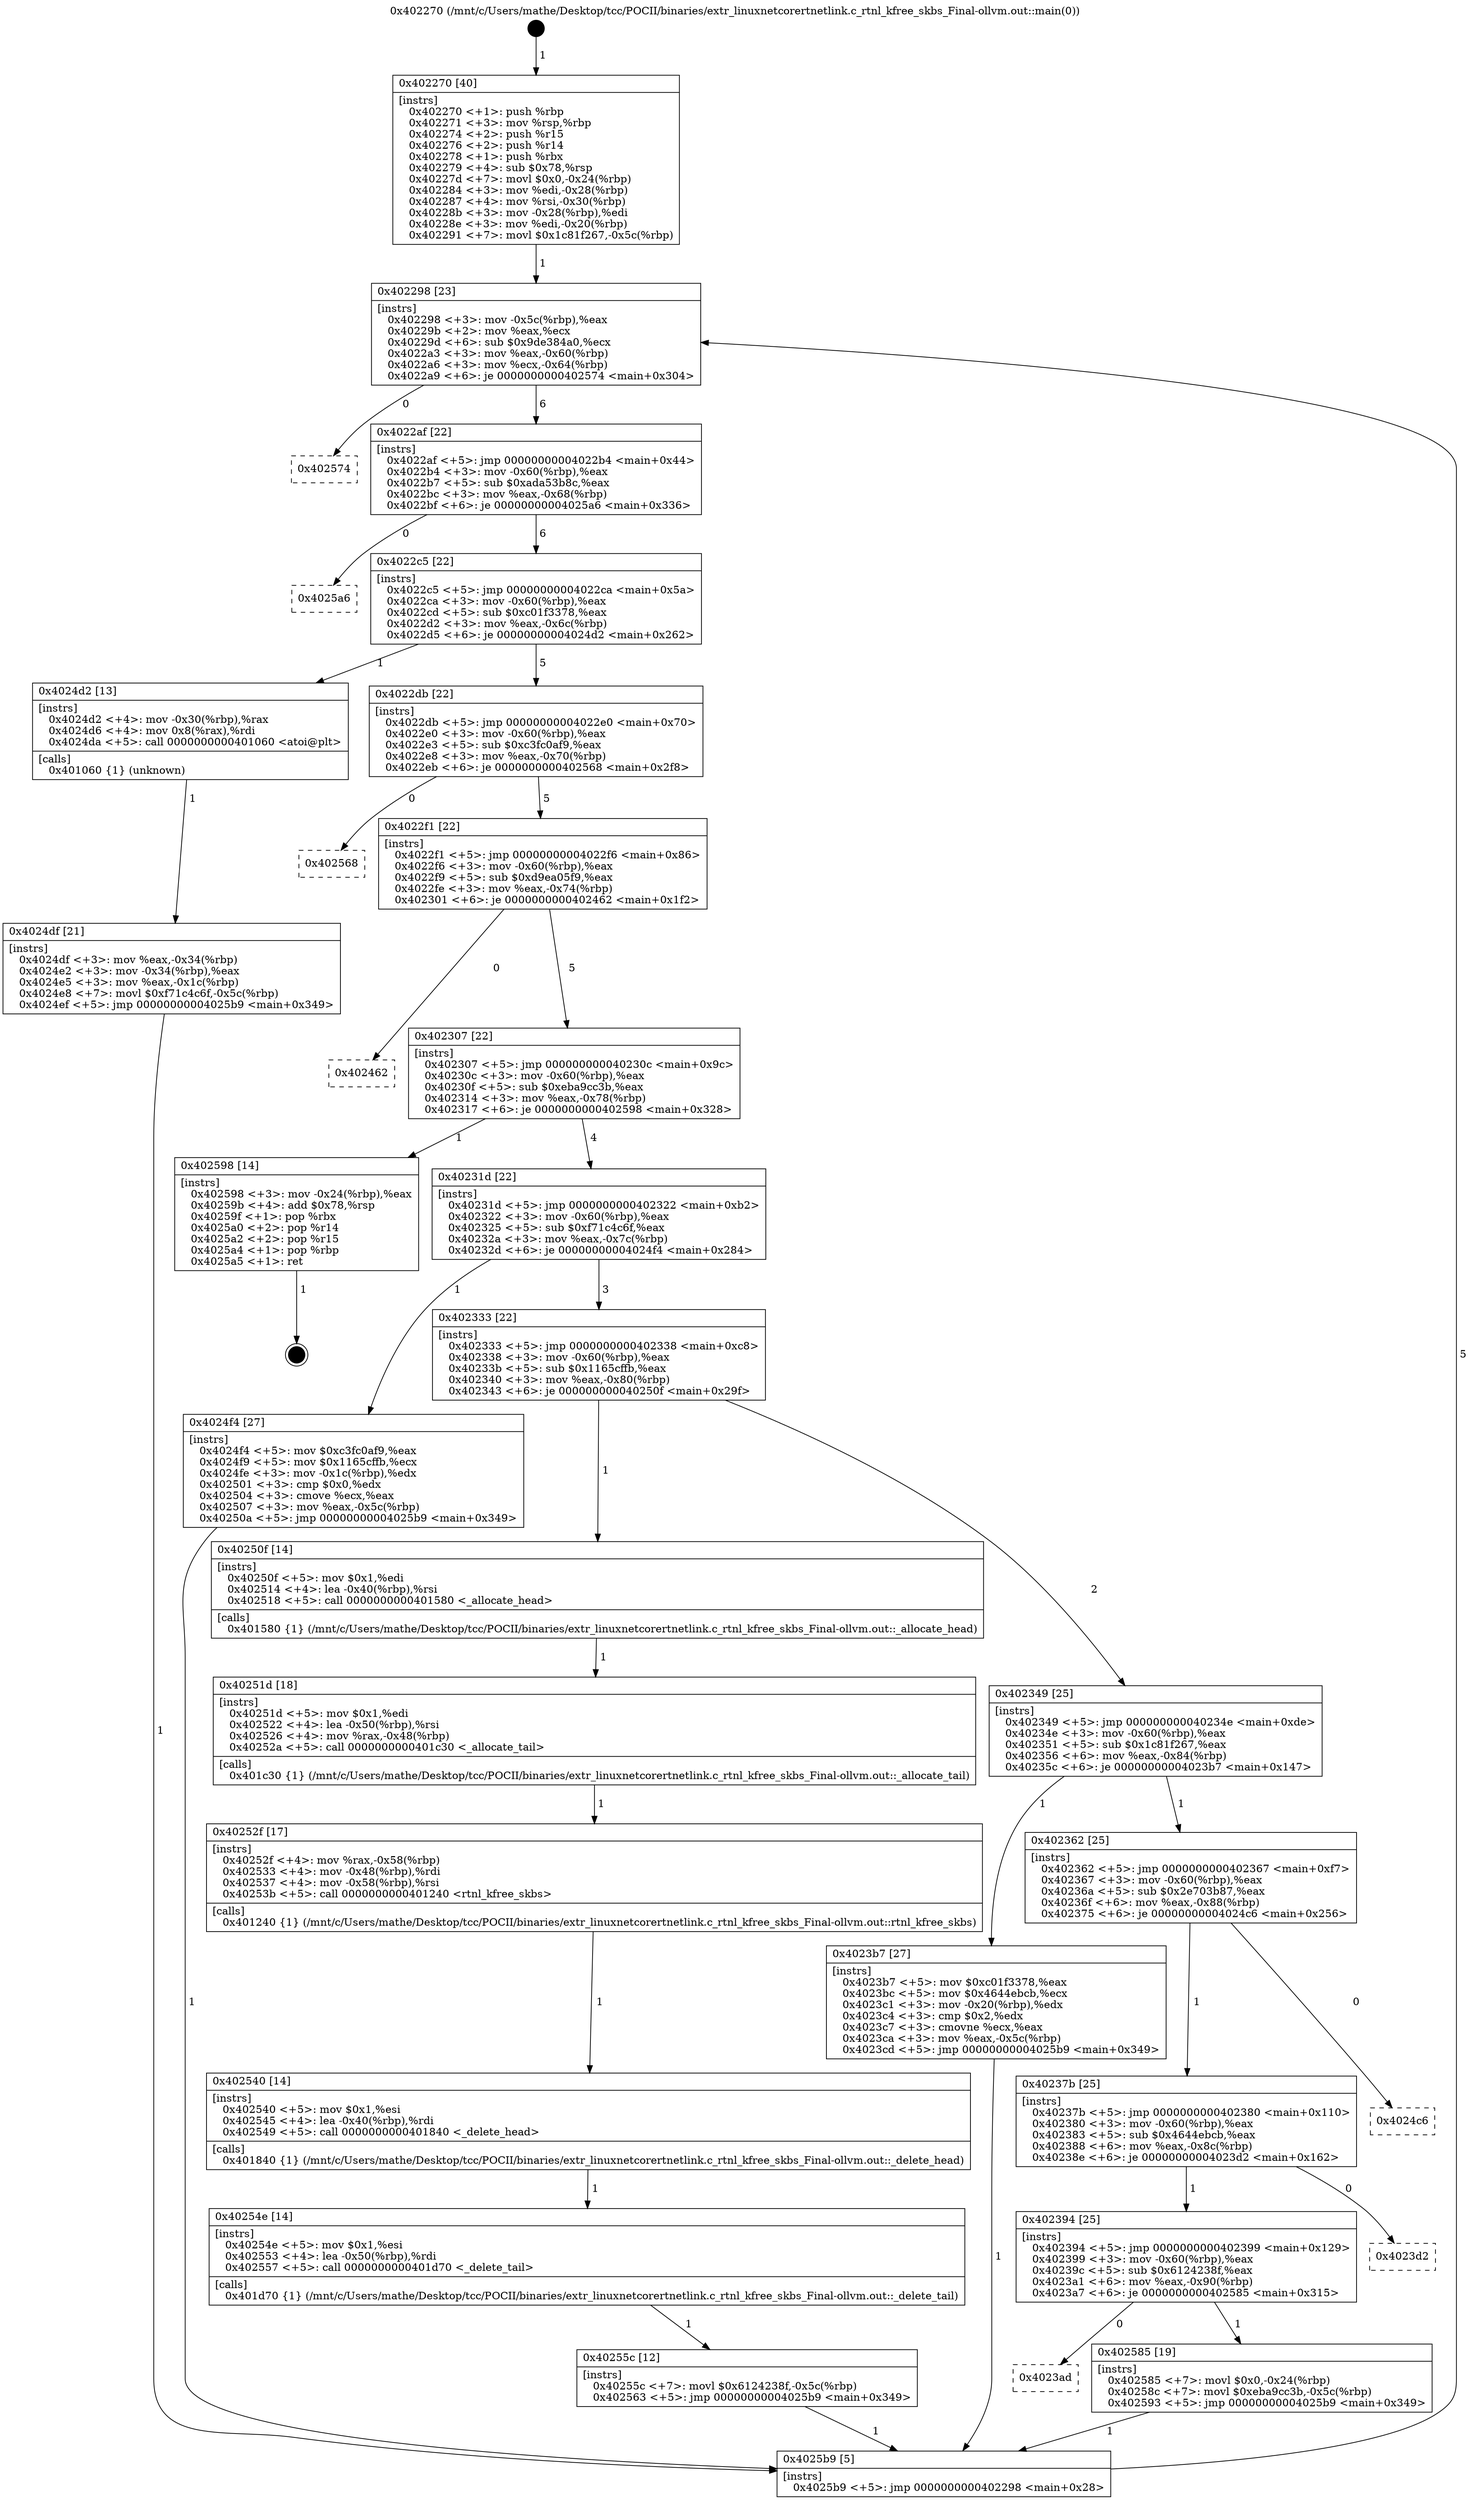 digraph "0x402270" {
  label = "0x402270 (/mnt/c/Users/mathe/Desktop/tcc/POCII/binaries/extr_linuxnetcorertnetlink.c_rtnl_kfree_skbs_Final-ollvm.out::main(0))"
  labelloc = "t"
  node[shape=record]

  Entry [label="",width=0.3,height=0.3,shape=circle,fillcolor=black,style=filled]
  "0x402298" [label="{
     0x402298 [23]\l
     | [instrs]\l
     &nbsp;&nbsp;0x402298 \<+3\>: mov -0x5c(%rbp),%eax\l
     &nbsp;&nbsp;0x40229b \<+2\>: mov %eax,%ecx\l
     &nbsp;&nbsp;0x40229d \<+6\>: sub $0x9de384a0,%ecx\l
     &nbsp;&nbsp;0x4022a3 \<+3\>: mov %eax,-0x60(%rbp)\l
     &nbsp;&nbsp;0x4022a6 \<+3\>: mov %ecx,-0x64(%rbp)\l
     &nbsp;&nbsp;0x4022a9 \<+6\>: je 0000000000402574 \<main+0x304\>\l
  }"]
  "0x402574" [label="{
     0x402574\l
  }", style=dashed]
  "0x4022af" [label="{
     0x4022af [22]\l
     | [instrs]\l
     &nbsp;&nbsp;0x4022af \<+5\>: jmp 00000000004022b4 \<main+0x44\>\l
     &nbsp;&nbsp;0x4022b4 \<+3\>: mov -0x60(%rbp),%eax\l
     &nbsp;&nbsp;0x4022b7 \<+5\>: sub $0xada53b8c,%eax\l
     &nbsp;&nbsp;0x4022bc \<+3\>: mov %eax,-0x68(%rbp)\l
     &nbsp;&nbsp;0x4022bf \<+6\>: je 00000000004025a6 \<main+0x336\>\l
  }"]
  Exit [label="",width=0.3,height=0.3,shape=circle,fillcolor=black,style=filled,peripheries=2]
  "0x4025a6" [label="{
     0x4025a6\l
  }", style=dashed]
  "0x4022c5" [label="{
     0x4022c5 [22]\l
     | [instrs]\l
     &nbsp;&nbsp;0x4022c5 \<+5\>: jmp 00000000004022ca \<main+0x5a\>\l
     &nbsp;&nbsp;0x4022ca \<+3\>: mov -0x60(%rbp),%eax\l
     &nbsp;&nbsp;0x4022cd \<+5\>: sub $0xc01f3378,%eax\l
     &nbsp;&nbsp;0x4022d2 \<+3\>: mov %eax,-0x6c(%rbp)\l
     &nbsp;&nbsp;0x4022d5 \<+6\>: je 00000000004024d2 \<main+0x262\>\l
  }"]
  "0x4023ad" [label="{
     0x4023ad\l
  }", style=dashed]
  "0x4024d2" [label="{
     0x4024d2 [13]\l
     | [instrs]\l
     &nbsp;&nbsp;0x4024d2 \<+4\>: mov -0x30(%rbp),%rax\l
     &nbsp;&nbsp;0x4024d6 \<+4\>: mov 0x8(%rax),%rdi\l
     &nbsp;&nbsp;0x4024da \<+5\>: call 0000000000401060 \<atoi@plt\>\l
     | [calls]\l
     &nbsp;&nbsp;0x401060 \{1\} (unknown)\l
  }"]
  "0x4022db" [label="{
     0x4022db [22]\l
     | [instrs]\l
     &nbsp;&nbsp;0x4022db \<+5\>: jmp 00000000004022e0 \<main+0x70\>\l
     &nbsp;&nbsp;0x4022e0 \<+3\>: mov -0x60(%rbp),%eax\l
     &nbsp;&nbsp;0x4022e3 \<+5\>: sub $0xc3fc0af9,%eax\l
     &nbsp;&nbsp;0x4022e8 \<+3\>: mov %eax,-0x70(%rbp)\l
     &nbsp;&nbsp;0x4022eb \<+6\>: je 0000000000402568 \<main+0x2f8\>\l
  }"]
  "0x402585" [label="{
     0x402585 [19]\l
     | [instrs]\l
     &nbsp;&nbsp;0x402585 \<+7\>: movl $0x0,-0x24(%rbp)\l
     &nbsp;&nbsp;0x40258c \<+7\>: movl $0xeba9cc3b,-0x5c(%rbp)\l
     &nbsp;&nbsp;0x402593 \<+5\>: jmp 00000000004025b9 \<main+0x349\>\l
  }"]
  "0x402568" [label="{
     0x402568\l
  }", style=dashed]
  "0x4022f1" [label="{
     0x4022f1 [22]\l
     | [instrs]\l
     &nbsp;&nbsp;0x4022f1 \<+5\>: jmp 00000000004022f6 \<main+0x86\>\l
     &nbsp;&nbsp;0x4022f6 \<+3\>: mov -0x60(%rbp),%eax\l
     &nbsp;&nbsp;0x4022f9 \<+5\>: sub $0xd9ea05f9,%eax\l
     &nbsp;&nbsp;0x4022fe \<+3\>: mov %eax,-0x74(%rbp)\l
     &nbsp;&nbsp;0x402301 \<+6\>: je 0000000000402462 \<main+0x1f2\>\l
  }"]
  "0x402394" [label="{
     0x402394 [25]\l
     | [instrs]\l
     &nbsp;&nbsp;0x402394 \<+5\>: jmp 0000000000402399 \<main+0x129\>\l
     &nbsp;&nbsp;0x402399 \<+3\>: mov -0x60(%rbp),%eax\l
     &nbsp;&nbsp;0x40239c \<+5\>: sub $0x6124238f,%eax\l
     &nbsp;&nbsp;0x4023a1 \<+6\>: mov %eax,-0x90(%rbp)\l
     &nbsp;&nbsp;0x4023a7 \<+6\>: je 0000000000402585 \<main+0x315\>\l
  }"]
  "0x402462" [label="{
     0x402462\l
  }", style=dashed]
  "0x402307" [label="{
     0x402307 [22]\l
     | [instrs]\l
     &nbsp;&nbsp;0x402307 \<+5\>: jmp 000000000040230c \<main+0x9c\>\l
     &nbsp;&nbsp;0x40230c \<+3\>: mov -0x60(%rbp),%eax\l
     &nbsp;&nbsp;0x40230f \<+5\>: sub $0xeba9cc3b,%eax\l
     &nbsp;&nbsp;0x402314 \<+3\>: mov %eax,-0x78(%rbp)\l
     &nbsp;&nbsp;0x402317 \<+6\>: je 0000000000402598 \<main+0x328\>\l
  }"]
  "0x4023d2" [label="{
     0x4023d2\l
  }", style=dashed]
  "0x402598" [label="{
     0x402598 [14]\l
     | [instrs]\l
     &nbsp;&nbsp;0x402598 \<+3\>: mov -0x24(%rbp),%eax\l
     &nbsp;&nbsp;0x40259b \<+4\>: add $0x78,%rsp\l
     &nbsp;&nbsp;0x40259f \<+1\>: pop %rbx\l
     &nbsp;&nbsp;0x4025a0 \<+2\>: pop %r14\l
     &nbsp;&nbsp;0x4025a2 \<+2\>: pop %r15\l
     &nbsp;&nbsp;0x4025a4 \<+1\>: pop %rbp\l
     &nbsp;&nbsp;0x4025a5 \<+1\>: ret\l
  }"]
  "0x40231d" [label="{
     0x40231d [22]\l
     | [instrs]\l
     &nbsp;&nbsp;0x40231d \<+5\>: jmp 0000000000402322 \<main+0xb2\>\l
     &nbsp;&nbsp;0x402322 \<+3\>: mov -0x60(%rbp),%eax\l
     &nbsp;&nbsp;0x402325 \<+5\>: sub $0xf71c4c6f,%eax\l
     &nbsp;&nbsp;0x40232a \<+3\>: mov %eax,-0x7c(%rbp)\l
     &nbsp;&nbsp;0x40232d \<+6\>: je 00000000004024f4 \<main+0x284\>\l
  }"]
  "0x40237b" [label="{
     0x40237b [25]\l
     | [instrs]\l
     &nbsp;&nbsp;0x40237b \<+5\>: jmp 0000000000402380 \<main+0x110\>\l
     &nbsp;&nbsp;0x402380 \<+3\>: mov -0x60(%rbp),%eax\l
     &nbsp;&nbsp;0x402383 \<+5\>: sub $0x4644ebcb,%eax\l
     &nbsp;&nbsp;0x402388 \<+6\>: mov %eax,-0x8c(%rbp)\l
     &nbsp;&nbsp;0x40238e \<+6\>: je 00000000004023d2 \<main+0x162\>\l
  }"]
  "0x4024f4" [label="{
     0x4024f4 [27]\l
     | [instrs]\l
     &nbsp;&nbsp;0x4024f4 \<+5\>: mov $0xc3fc0af9,%eax\l
     &nbsp;&nbsp;0x4024f9 \<+5\>: mov $0x1165cffb,%ecx\l
     &nbsp;&nbsp;0x4024fe \<+3\>: mov -0x1c(%rbp),%edx\l
     &nbsp;&nbsp;0x402501 \<+3\>: cmp $0x0,%edx\l
     &nbsp;&nbsp;0x402504 \<+3\>: cmove %ecx,%eax\l
     &nbsp;&nbsp;0x402507 \<+3\>: mov %eax,-0x5c(%rbp)\l
     &nbsp;&nbsp;0x40250a \<+5\>: jmp 00000000004025b9 \<main+0x349\>\l
  }"]
  "0x402333" [label="{
     0x402333 [22]\l
     | [instrs]\l
     &nbsp;&nbsp;0x402333 \<+5\>: jmp 0000000000402338 \<main+0xc8\>\l
     &nbsp;&nbsp;0x402338 \<+3\>: mov -0x60(%rbp),%eax\l
     &nbsp;&nbsp;0x40233b \<+5\>: sub $0x1165cffb,%eax\l
     &nbsp;&nbsp;0x402340 \<+3\>: mov %eax,-0x80(%rbp)\l
     &nbsp;&nbsp;0x402343 \<+6\>: je 000000000040250f \<main+0x29f\>\l
  }"]
  "0x4024c6" [label="{
     0x4024c6\l
  }", style=dashed]
  "0x40250f" [label="{
     0x40250f [14]\l
     | [instrs]\l
     &nbsp;&nbsp;0x40250f \<+5\>: mov $0x1,%edi\l
     &nbsp;&nbsp;0x402514 \<+4\>: lea -0x40(%rbp),%rsi\l
     &nbsp;&nbsp;0x402518 \<+5\>: call 0000000000401580 \<_allocate_head\>\l
     | [calls]\l
     &nbsp;&nbsp;0x401580 \{1\} (/mnt/c/Users/mathe/Desktop/tcc/POCII/binaries/extr_linuxnetcorertnetlink.c_rtnl_kfree_skbs_Final-ollvm.out::_allocate_head)\l
  }"]
  "0x402349" [label="{
     0x402349 [25]\l
     | [instrs]\l
     &nbsp;&nbsp;0x402349 \<+5\>: jmp 000000000040234e \<main+0xde\>\l
     &nbsp;&nbsp;0x40234e \<+3\>: mov -0x60(%rbp),%eax\l
     &nbsp;&nbsp;0x402351 \<+5\>: sub $0x1c81f267,%eax\l
     &nbsp;&nbsp;0x402356 \<+6\>: mov %eax,-0x84(%rbp)\l
     &nbsp;&nbsp;0x40235c \<+6\>: je 00000000004023b7 \<main+0x147\>\l
  }"]
  "0x40255c" [label="{
     0x40255c [12]\l
     | [instrs]\l
     &nbsp;&nbsp;0x40255c \<+7\>: movl $0x6124238f,-0x5c(%rbp)\l
     &nbsp;&nbsp;0x402563 \<+5\>: jmp 00000000004025b9 \<main+0x349\>\l
  }"]
  "0x4023b7" [label="{
     0x4023b7 [27]\l
     | [instrs]\l
     &nbsp;&nbsp;0x4023b7 \<+5\>: mov $0xc01f3378,%eax\l
     &nbsp;&nbsp;0x4023bc \<+5\>: mov $0x4644ebcb,%ecx\l
     &nbsp;&nbsp;0x4023c1 \<+3\>: mov -0x20(%rbp),%edx\l
     &nbsp;&nbsp;0x4023c4 \<+3\>: cmp $0x2,%edx\l
     &nbsp;&nbsp;0x4023c7 \<+3\>: cmovne %ecx,%eax\l
     &nbsp;&nbsp;0x4023ca \<+3\>: mov %eax,-0x5c(%rbp)\l
     &nbsp;&nbsp;0x4023cd \<+5\>: jmp 00000000004025b9 \<main+0x349\>\l
  }"]
  "0x402362" [label="{
     0x402362 [25]\l
     | [instrs]\l
     &nbsp;&nbsp;0x402362 \<+5\>: jmp 0000000000402367 \<main+0xf7\>\l
     &nbsp;&nbsp;0x402367 \<+3\>: mov -0x60(%rbp),%eax\l
     &nbsp;&nbsp;0x40236a \<+5\>: sub $0x2e703b87,%eax\l
     &nbsp;&nbsp;0x40236f \<+6\>: mov %eax,-0x88(%rbp)\l
     &nbsp;&nbsp;0x402375 \<+6\>: je 00000000004024c6 \<main+0x256\>\l
  }"]
  "0x4025b9" [label="{
     0x4025b9 [5]\l
     | [instrs]\l
     &nbsp;&nbsp;0x4025b9 \<+5\>: jmp 0000000000402298 \<main+0x28\>\l
  }"]
  "0x402270" [label="{
     0x402270 [40]\l
     | [instrs]\l
     &nbsp;&nbsp;0x402270 \<+1\>: push %rbp\l
     &nbsp;&nbsp;0x402271 \<+3\>: mov %rsp,%rbp\l
     &nbsp;&nbsp;0x402274 \<+2\>: push %r15\l
     &nbsp;&nbsp;0x402276 \<+2\>: push %r14\l
     &nbsp;&nbsp;0x402278 \<+1\>: push %rbx\l
     &nbsp;&nbsp;0x402279 \<+4\>: sub $0x78,%rsp\l
     &nbsp;&nbsp;0x40227d \<+7\>: movl $0x0,-0x24(%rbp)\l
     &nbsp;&nbsp;0x402284 \<+3\>: mov %edi,-0x28(%rbp)\l
     &nbsp;&nbsp;0x402287 \<+4\>: mov %rsi,-0x30(%rbp)\l
     &nbsp;&nbsp;0x40228b \<+3\>: mov -0x28(%rbp),%edi\l
     &nbsp;&nbsp;0x40228e \<+3\>: mov %edi,-0x20(%rbp)\l
     &nbsp;&nbsp;0x402291 \<+7\>: movl $0x1c81f267,-0x5c(%rbp)\l
  }"]
  "0x4024df" [label="{
     0x4024df [21]\l
     | [instrs]\l
     &nbsp;&nbsp;0x4024df \<+3\>: mov %eax,-0x34(%rbp)\l
     &nbsp;&nbsp;0x4024e2 \<+3\>: mov -0x34(%rbp),%eax\l
     &nbsp;&nbsp;0x4024e5 \<+3\>: mov %eax,-0x1c(%rbp)\l
     &nbsp;&nbsp;0x4024e8 \<+7\>: movl $0xf71c4c6f,-0x5c(%rbp)\l
     &nbsp;&nbsp;0x4024ef \<+5\>: jmp 00000000004025b9 \<main+0x349\>\l
  }"]
  "0x40251d" [label="{
     0x40251d [18]\l
     | [instrs]\l
     &nbsp;&nbsp;0x40251d \<+5\>: mov $0x1,%edi\l
     &nbsp;&nbsp;0x402522 \<+4\>: lea -0x50(%rbp),%rsi\l
     &nbsp;&nbsp;0x402526 \<+4\>: mov %rax,-0x48(%rbp)\l
     &nbsp;&nbsp;0x40252a \<+5\>: call 0000000000401c30 \<_allocate_tail\>\l
     | [calls]\l
     &nbsp;&nbsp;0x401c30 \{1\} (/mnt/c/Users/mathe/Desktop/tcc/POCII/binaries/extr_linuxnetcorertnetlink.c_rtnl_kfree_skbs_Final-ollvm.out::_allocate_tail)\l
  }"]
  "0x40252f" [label="{
     0x40252f [17]\l
     | [instrs]\l
     &nbsp;&nbsp;0x40252f \<+4\>: mov %rax,-0x58(%rbp)\l
     &nbsp;&nbsp;0x402533 \<+4\>: mov -0x48(%rbp),%rdi\l
     &nbsp;&nbsp;0x402537 \<+4\>: mov -0x58(%rbp),%rsi\l
     &nbsp;&nbsp;0x40253b \<+5\>: call 0000000000401240 \<rtnl_kfree_skbs\>\l
     | [calls]\l
     &nbsp;&nbsp;0x401240 \{1\} (/mnt/c/Users/mathe/Desktop/tcc/POCII/binaries/extr_linuxnetcorertnetlink.c_rtnl_kfree_skbs_Final-ollvm.out::rtnl_kfree_skbs)\l
  }"]
  "0x402540" [label="{
     0x402540 [14]\l
     | [instrs]\l
     &nbsp;&nbsp;0x402540 \<+5\>: mov $0x1,%esi\l
     &nbsp;&nbsp;0x402545 \<+4\>: lea -0x40(%rbp),%rdi\l
     &nbsp;&nbsp;0x402549 \<+5\>: call 0000000000401840 \<_delete_head\>\l
     | [calls]\l
     &nbsp;&nbsp;0x401840 \{1\} (/mnt/c/Users/mathe/Desktop/tcc/POCII/binaries/extr_linuxnetcorertnetlink.c_rtnl_kfree_skbs_Final-ollvm.out::_delete_head)\l
  }"]
  "0x40254e" [label="{
     0x40254e [14]\l
     | [instrs]\l
     &nbsp;&nbsp;0x40254e \<+5\>: mov $0x1,%esi\l
     &nbsp;&nbsp;0x402553 \<+4\>: lea -0x50(%rbp),%rdi\l
     &nbsp;&nbsp;0x402557 \<+5\>: call 0000000000401d70 \<_delete_tail\>\l
     | [calls]\l
     &nbsp;&nbsp;0x401d70 \{1\} (/mnt/c/Users/mathe/Desktop/tcc/POCII/binaries/extr_linuxnetcorertnetlink.c_rtnl_kfree_skbs_Final-ollvm.out::_delete_tail)\l
  }"]
  Entry -> "0x402270" [label=" 1"]
  "0x402298" -> "0x402574" [label=" 0"]
  "0x402298" -> "0x4022af" [label=" 6"]
  "0x402598" -> Exit [label=" 1"]
  "0x4022af" -> "0x4025a6" [label=" 0"]
  "0x4022af" -> "0x4022c5" [label=" 6"]
  "0x402585" -> "0x4025b9" [label=" 1"]
  "0x4022c5" -> "0x4024d2" [label=" 1"]
  "0x4022c5" -> "0x4022db" [label=" 5"]
  "0x402394" -> "0x4023ad" [label=" 0"]
  "0x4022db" -> "0x402568" [label=" 0"]
  "0x4022db" -> "0x4022f1" [label=" 5"]
  "0x402394" -> "0x402585" [label=" 1"]
  "0x4022f1" -> "0x402462" [label=" 0"]
  "0x4022f1" -> "0x402307" [label=" 5"]
  "0x40237b" -> "0x402394" [label=" 1"]
  "0x402307" -> "0x402598" [label=" 1"]
  "0x402307" -> "0x40231d" [label=" 4"]
  "0x40237b" -> "0x4023d2" [label=" 0"]
  "0x40231d" -> "0x4024f4" [label=" 1"]
  "0x40231d" -> "0x402333" [label=" 3"]
  "0x402362" -> "0x40237b" [label=" 1"]
  "0x402333" -> "0x40250f" [label=" 1"]
  "0x402333" -> "0x402349" [label=" 2"]
  "0x402362" -> "0x4024c6" [label=" 0"]
  "0x402349" -> "0x4023b7" [label=" 1"]
  "0x402349" -> "0x402362" [label=" 1"]
  "0x4023b7" -> "0x4025b9" [label=" 1"]
  "0x402270" -> "0x402298" [label=" 1"]
  "0x4025b9" -> "0x402298" [label=" 5"]
  "0x4024d2" -> "0x4024df" [label=" 1"]
  "0x4024df" -> "0x4025b9" [label=" 1"]
  "0x4024f4" -> "0x4025b9" [label=" 1"]
  "0x40250f" -> "0x40251d" [label=" 1"]
  "0x40251d" -> "0x40252f" [label=" 1"]
  "0x40252f" -> "0x402540" [label=" 1"]
  "0x402540" -> "0x40254e" [label=" 1"]
  "0x40254e" -> "0x40255c" [label=" 1"]
  "0x40255c" -> "0x4025b9" [label=" 1"]
}
